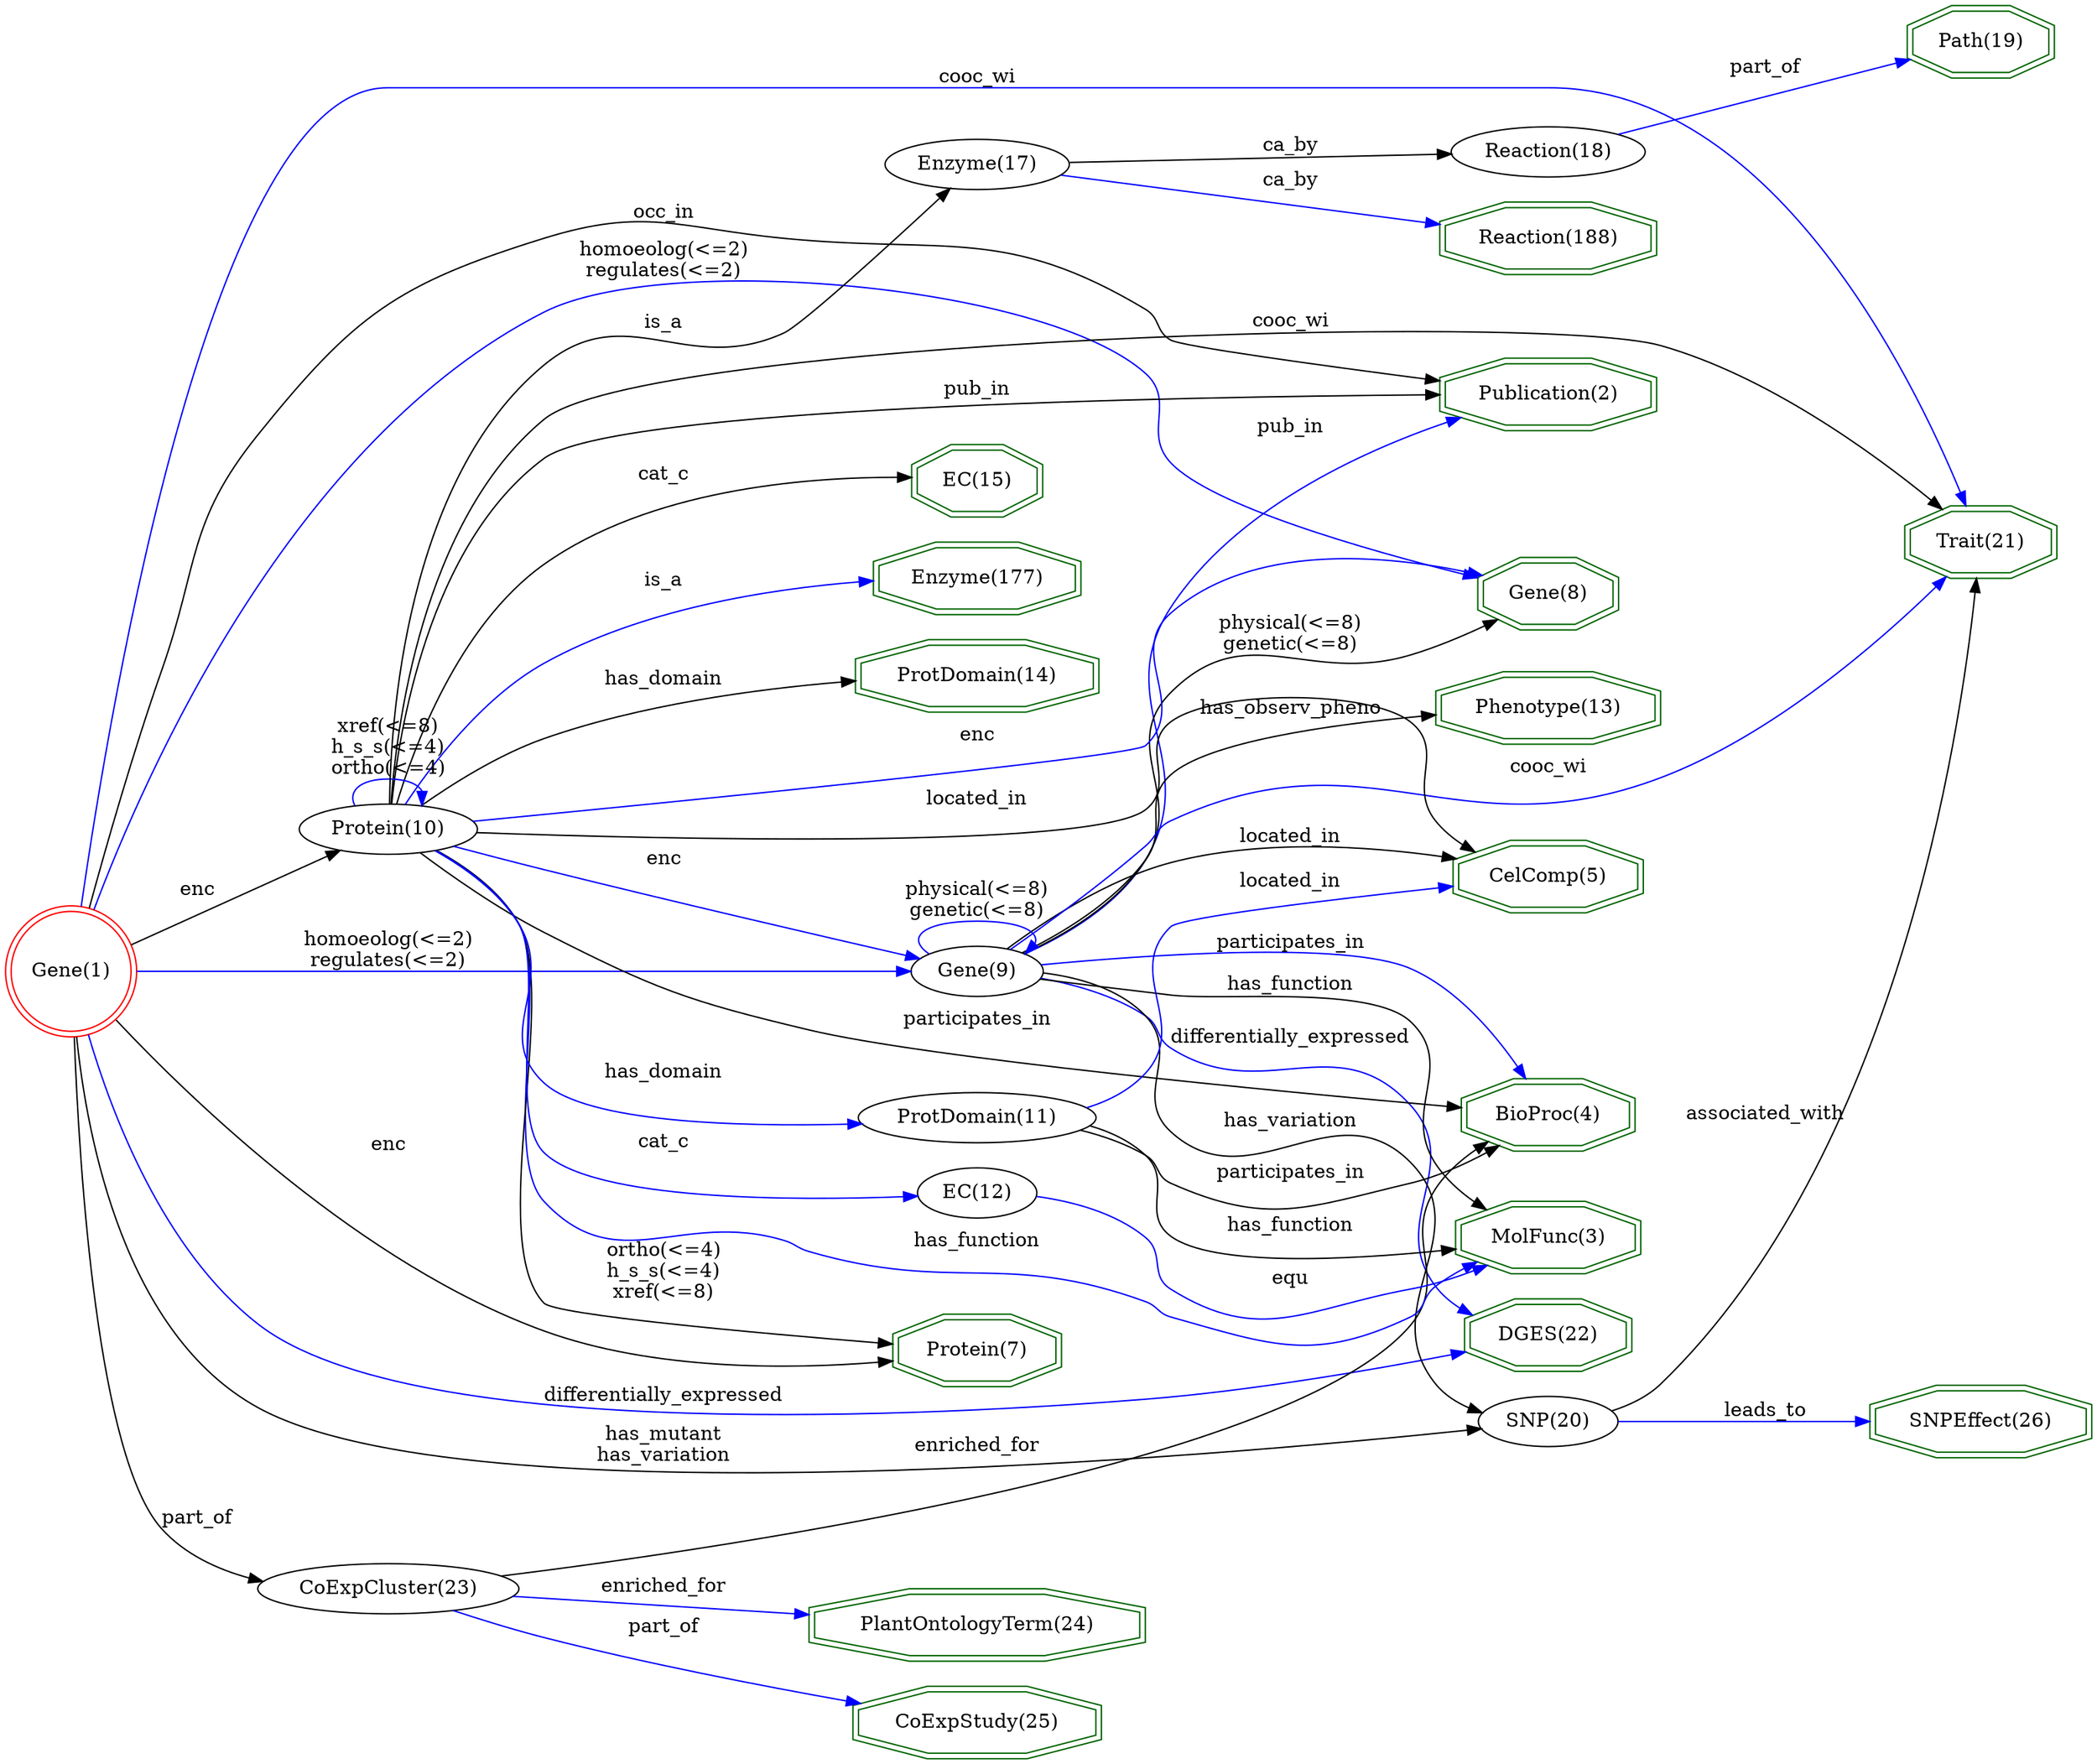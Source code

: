 digraph {
	graph [_draw_="c 9 -#fffffe00 C 7 -#ffffff P 4 0 0 0 1230 1279.45 1230 1279.45 0 ",
		bb="0,0,1279.4,1230",
		rankdir=LR,
		xdotversion=1.7
	];
	node [label="\N"];
	"SNPEffect(26)"	[_draw_="c 7 -#006400 p 8 1275.6 1200.54 1275.6 1215.46 1235.88 1226 1179.7 1226 1139.98 1215.46 1139.98 1200.54 1179.7 1190 1235.88 1190 \
c 7 -#006400 p 8 1279.6 1197.47 1279.6 1218.53 1236.4 1230 1179.18 1230 1135.98 1218.53 1135.98 1197.47 1179.18 1186 1236.4 1186 ",
		_ldraw_="F 14 11 -Times-Roman c 7 -#000000 T 1207.79 1203.8 0 82.95 13 -SNPEffect(26) ",
		color=darkgreen,
		height=0.61111,
		pos="1207.8,1208",
		shape=doubleoctagon,
		width=1.9905];
	"Publication(2)"	[_draw_="c 7 -#006400 p 8 1005.31 917.54 1005.31 932.46 966.71 943 912.12 943 873.52 932.46 873.52 917.54 912.12 907 966.71 907 c 7 -#006400 \
p 8 1009.32 914.49 1009.32 935.51 967.25 947 911.58 947 869.51 935.51 869.51 914.49 911.58 903 967.25 903 ",
		_ldraw_="F 14 11 -Times-Roman c 7 -#000000 T 939.41 920.8 0 80.1 14 -Publication(2) ",
		color=darkgreen,
		height=0.61111,
		pos="939.41,925",
		shape=doubleoctagon,
		width=1.9362];
	"Gene(8)"	[_draw_="c 7 -#006400 p 8 981.53 231.54 981.53 246.46 956.86 257 921.97 257 897.3 246.46 897.3 231.54 921.97 221 956.86 221 c 7 -#006400 \
p 8 985.51 228.9 985.51 249.1 957.67 261 921.16 261 893.32 249.1 893.32 228.9 921.16 217 957.67 217 ",
		_ldraw_="F 14 11 -Times-Roman c 7 -#000000 T 939.41 234.8 0 45.86 7 -Gene(8) ",
		color=darkgreen,
		height=0.61111,
		pos="939.41,239",
		shape=doubleoctagon,
		width=1.286];
	"CelComp(5)"	[_draw_="c 7 -#006400 p 8 998.02 443.54 998.02 458.46 963.69 469 915.14 469 880.81 458.46 880.81 443.54 915.14 433 963.69 433 c 7 -#006400 \
p 8 1002.01 440.59 1002.01 461.41 964.29 473 914.54 473 876.82 461.41 876.82 440.59 914.54 429 964.29 429 ",
		_ldraw_="F 14 11 -Times-Roman c 7 -#000000 T 939.41 446.8 0 69.99 10 -CelComp(5) ",
		color=darkgreen,
		height=0.61111,
		pos="939.41,451",
		shape=doubleoctagon,
		width=1.7443];
	"DGES(22)"	[_draw_="c 7 -#006400 p 8 991.19 1105.54 991.19 1120.46 960.86 1131 917.97 1131 887.64 1120.46 887.64 1105.54 917.97 1095 960.86 1095 c 7 \
-#006400 p 8 995.18 1102.7 995.18 1123.3 961.53 1135 917.3 1135 883.65 1123.3 883.65 1102.7 917.3 1091 961.53 1091 ",
		_ldraw_="F 14 11 -Times-Roman c 7 -#000000 T 939.41 1108.8 0 59.88 8 -DGES(22) ",
		color=darkgreen,
		height=0.61111,
		pos="939.41,1113",
		shape=doubleoctagon,
		width=1.5523];
	"Phenotype(13)"	[_draw_="c 7 -#006400 p 8 1006.52 689.54 1006.52 704.46 967.21 715 911.62 715 872.31 704.46 872.31 689.54 911.62 679 967.21 679 c 7 -#006400 \
p 8 1010.51 686.47 1010.51 707.53 967.74 719 911.09 719 868.32 707.53 868.32 686.47 911.09 675 967.74 675 ",
		_ldraw_="F 14 11 -Times-Roman c 7 -#000000 T 939.41 692.8 0 82.43 13 -Phenotype(13) ",
		color=darkgreen,
		height=0.61111,
		pos="939.41,697",
		shape=doubleoctagon,
		width=1.9805];
	"Trait(21)"	[_draw_="c 7 -#006400 p 8 1253.09 768.54 1253.09 783.46 1226.55 794 1189.03 794 1162.49 783.46 1162.49 768.54 1189.03 758 1226.55 758 c 7 \
-#006400 p 8 1257.1 765.83 1257.1 786.17 1227.32 798 1188.25 798 1158.48 786.17 1158.48 765.83 1188.25 754 1227.32 754 ",
		_ldraw_="F 14 11 -Times-Roman c 7 -#000000 T 1207.79 771.8 0 50.05 9 -Trait(21) ",
		color=darkgreen,
		height=0.61111,
		pos="1207.8,776",
		shape=doubleoctagon,
		width=1.3655];
	"MolFunc(3)"	[_draw_="c 7 -#006400 p 8 996.81 359.54 996.81 374.46 963.19 385 915.64 385 882.02 374.46 882.02 359.54 915.64 349 963.19 349 c 7 -#006400 \
p 8 1000.82 356.61 1000.82 377.39 963.8 389 915.03 389 878.01 377.39 878.01 356.61 915.03 345 963.8 345 ",
		_ldraw_="F 14 11 -Times-Roman c 7 -#000000 T 939.41 362.8 0 67.66 10 -MolFunc(3) ",
		color=darkgreen,
		height=0.61111,
		pos="939.41,367",
		shape=doubleoctagon,
		width=1.7];
	"BioProc(4)"	[_draw_="c 7 -#006400 p 8 992.87 584.54 992.87 599.46 961.56 610 917.27 610 885.96 599.46 885.96 584.54 917.27 574 961.56 574 c 7 -#006400 \
p 8 996.87 581.67 996.87 602.33 962.21 614 916.62 614 881.96 602.33 881.96 581.67 916.62 570 962.21 570 ",
		_ldraw_="F 14 11 -Times-Roman c 7 -#000000 T 939.41 587.8 0 62.21 10 -BioProc(4) ",
		color=darkgreen,
		height=0.61111,
		pos="939.41,592",
		shape=doubleoctagon,
		width=1.5966];
	"Reaction(188)"	[_draw_="c 7 -#006400 p 8 1005.29 14.54 1005.29 29.46 966.7 40 912.13 40 873.54 29.46 873.54 14.54 912.13 4 966.7 4 c 7 -#006400 p 8 1009.3 \
11.49 1009.3 32.51 967.24 44 911.59 44 869.53 32.51 869.53 11.49 911.59 0 967.24 0 ",
		_ldraw_="F 14 11 -Times-Roman c 7 -#000000 T 939.41 17.8 0 80.08 13 -Reaction(188) ",
		color=darkgreen,
		height=0.61111,
		pos="939.41,22",
		shape=doubleoctagon,
		width=1.9359];
	"PlantOntologyTerm(24)"	[_draw_="c 7 -#006400 p 8 692.88 1033.54 692.88 1048.46 632.79 1059 547.81 1059 487.72 1048.46 487.72 1033.54 547.81 1023 632.79 1023 c 7 \
-#006400 p 8 696.87 1030.18 696.87 1051.82 633.14 1063 547.46 1063 483.73 1051.82 483.73 1030.18 547.46 1019 633.14 1019 ",
		_ldraw_="F 14 11 -Times-Roman c 7 -#000000 T 590.3 1036.8 0 134.33 21 -PlantOntologyTerm(24) ",
		color=darkgreen,
		height=0.61111,
		pos="590.3,1041",
		shape=doubleoctagon,
		width=2.9663];
	"Protein(7)"	[_draw_="c 7 -#006400 p 8 639.82 139.54 639.82 154.46 610.81 165 569.79 165 540.78 154.46 540.78 139.54 569.79 129 610.81 129 c 7 -#006400 \
p 8 643.81 136.74 643.81 157.26 611.51 169 569.09 169 536.8 157.26 536.8 136.74 569.09 125 611.51 125 ",
		_ldraw_="F 14 11 -Times-Roman c 7 -#000000 T 590.3 142.8 0 56.77 10 -Protein(7) ",
		color=darkgreen,
		height=0.61111,
		pos="590.3,147",
		shape=doubleoctagon,
		width=1.4931];
	"CoExpStudy(25)"	[_draw_="c 7 -#006400 p 8 665.95 971.54 665.95 986.46 621.63 997 558.97 997 514.66 986.46 514.66 971.54 558.97 961 621.63 961 c 7 -#006400 \
p 8 669.94 968.38 669.94 989.62 622.1 1001 558.5 1001 510.67 989.62 510.67 968.38 558.5 957 622.1 957 ",
		_ldraw_="F 14 11 -Times-Roman c 7 -#000000 T 590.3 974.8 0 94.89 14 -CoExpStudy(25) ",
		color=darkgreen,
		height=0.61111,
		pos="590.3,979",
		shape=doubleoctagon,
		width=2.2172];
	"Path(19)"	[_draw_="c 7 -#006400 p 8 1251.61 72.54 1251.61 87.46 1225.94 98 1189.64 98 1163.97 87.46 1163.97 72.54 1189.64 62 1225.94 62 c 7 -#006400 \
p 8 1255.6 69.86 1255.6 90.14 1226.73 102 1188.85 102 1159.98 90.14 1159.98 69.86 1188.85 58 1226.73 58 ",
		_ldraw_="F 14 11 -Times-Roman c 7 -#000000 T 1207.79 75.8 0 48.21 8 -Path(19) ",
		color=darkgreen,
		height=0.61111,
		pos="1207.8,80",
		shape=doubleoctagon,
		width=1.3307];
	"EC(15)"	[_draw_="c 7 -#006400 p 8 629.53 671.54 629.53 686.46 606.55 697 574.05 697 551.08 686.46 551.08 671.54 574.05 661 606.55 661 c 7 -#006400 \
p 8 633.54 668.98 633.54 689.02 607.43 701 573.17 701 547.06 689.02 547.06 668.98 573.17 657 607.43 657 ",
		_ldraw_="F 14 11 -Times-Roman c 7 -#000000 T 590.3 674.8 0 41.21 6 -EC(15) ",
		color=darkgreen,
		height=0.61111,
		pos="590.3,679",
		shape=doubleoctagon,
		width=1.1977];
	"Enzyme(177)"	[_draw_="c 7 -#006400 p 8 653.37 609.54 653.37 624.46 616.42 635 564.18 635 527.23 624.46 527.23 609.54 564.18 599 616.42 599 c 7 -#006400 \
p 8 657.37 606.53 657.37 627.47 616.98 639 563.62 639 523.23 627.47 523.23 606.53 563.62 595 616.98 595 ",
		_ldraw_="F 14 11 -Times-Roman c 7 -#000000 T 590.3 612.8 0 76.19 11 -Enzyme(177) ",
		color=darkgreen,
		height=0.61111,
		pos="590.3,617",
		shape=doubleoctagon,
		width=1.8621];
	"ProtDomain(14)"	[_draw_="c 7 -#006400 p 8 664.16 547.54 664.16 562.46 620.89 573 559.71 573 516.45 562.46 516.45 547.54 559.71 537 620.89 537 c 7 -#006400 \
p 8 668.16 544.4 668.16 565.6 621.38 577 559.23 577 512.44 565.6 512.44 544.4 559.23 533 621.38 533 ",
		_ldraw_="F 14 11 -Times-Roman c 7 -#000000 T 590.3 550.8 0 91.77 14 -ProtDomain(14) ",
		color=darkgreen,
		height=0.61111,
		pos="590.3,555",
		shape=doubleoctagon,
		width=2.1578];
	"Gene(1)"	[_draw_="c 7 -#ff0000 e 43.08 879 39.15 39.15 c 7 -#ff0000 e 43.08 879 43.15 43.15 ",
		_ldraw_="F 14 11 -Times-Roman c 7 -#000000 T 43.08 874.8 0 45.86 7 -Gene(1) ",
		color=red,
		height=1.1966,
		pos="43.077,879",
		shape=doublecircle,
		width=1.1966];
	"Gene(1)" -> "Publication(2)"	[_draw_="c 7 -#000000 B 13 73.66 909.98 96.2 932 128.98 960.77 162.58 979 293.11 1049.82 336 1054.88 483.52 1072 577.8 1082.94 605.7 1097.64 \
697.09 1072 779.13 1048.98 860.93 989.53 905.06 953.68 ",
		_hdraw_="S 5 -solid c 7 -#000000 C 7 -#000000 P 3 907.35 956.33 912.85 947.27 902.9 950.92 ",
		_ldraw_="F 14 11 -Times-Roman c 7 -#000000 T 398 1071.8 0 37.32 6 -occ_in ",
		color=black,
		label=occ_in,
		lp="398,1076",
		pos="e,912.85,947.27 73.658,909.98 96.196,932 128.98,960.77 162.58,979 293.11,1049.8 336,1054.9 483.52,1072 577.8,1082.9 605.7,1097.6 \
697.09,1072 779.13,1049 860.93,989.53 905.06,953.68"];
	"Gene(1)" -> "Gene(8)"	[_draw_="c 7 -#0000ff B 19 44.91 835.53 48.57 692.74 67.56 241.41 162.58 139 216.69 80.69 252.18 91 330.49 77 389.56 66.44 405.71 72 465.52 \
77 517.52 81.35 659.38 79.92 697.09 116 724.68 142.39 687.58 173.52 715.09 200 738.49 222.53 824.59 232.22 882.78 236.26 ",
		_hdraw_="S 5 -solid c 7 -#0000ff C 7 -#0000ff P 3 882.73 239.77 892.94 236.93 883.19 232.78 ",
		_ldraw_="F 14 11 -Times-Roman c 7 -#000000 T 398 93.8 0 95.11 14 -homoeolog(<=2) F 14 11 -Times-Roman c 7 -#000000 T 398 79.8 0 82.65 14 \
-regulates(<=2) ",
		color=blue,
		label="homoeolog(<=2)\nregulates(<=2)",
		lp="398,91",
		pos="e,892.94,236.93 44.914,835.53 48.567,692.74 67.558,241.41 162.58,139 216.69,80.687 252.18,90.996 330.49,77 389.56,66.441 405.71,\
71.999 465.52,77 517.52,81.348 659.38,79.925 697.09,116 724.68,142.39 687.58,173.52 715.09,200 738.49,222.53 824.59,232.22 882.78,\
236.26"];
	"Gene(1)" -> "DGES(22)"	[_draw_="c 7 -#0000ff B 10 66.57 915.23 77.28 931.57 90.66 950.79 104.15 967 176.98 1054.52 218.86 1064.58 330.49 1087 524.83 1126.04 760.89 \
1121.82 873.1 1116.78 ",
		_hdraw_="S 5 -solid c 7 -#0000ff C 7 -#0000ff P 3 873.41 1120.27 883.24 1116.31 873.09 1113.28 ",
		_ldraw_="F 14 11 -Times-Roman c 7 -#000000 T 398 1108.8 0 135.03 24 -differentially_expressed ",
		color=blue,
		label=differentially_expressed,
		lp="398,1113",
		pos="e,883.24,1116.3 66.573,915.23 77.276,931.57 90.665,950.79 104.15,967 176.98,1054.5 218.86,1064.6 330.49,1087 524.83,1126 760.89,\
1121.8 873.1,1116.8"];
	"Gene(1)" -> "Trait(21)"	[_draw_="c 7 -#0000ff B 10 51.29 921.41 67.9 1003.26 117.01 1175 236.53 1175 236.53 1175 236.53 1175 940.41 1175 1116.63 1175 1183.52 902.48 \
1201.43 807.88 ",
		_hdraw_="S 5 -solid c 7 -#0000ff C 7 -#0000ff P 3 1204.87 808.49 1203.24 798.02 1197.99 807.22 ",
		_ldraw_="F 14 11 -Times-Roman c 7 -#000000 T 590.3 1177.8 0 47.43 7 -cooc_wi ",
		color=blue,
		label=cooc_wi,
		lp="590.3,1182",
		pos="e,1203.2,798.02 51.292,921.41 67.905,1003.3 117.01,1175 236.53,1175 236.53,1175 236.53,1175 940.41,1175 1116.6,1175 1183.5,902.48 \
1201.4,807.88"];
	"Gene(1)" -> "Protein(7)"	[_draw_="c 7 -#000000 B 7 43.76 835.55 45.47 698.6 72.16 276.31 330.49 130 395.59 93.13 485.21 111.28 540.1 128.56 ",
		_hdraw_="S 5 -solid c 7 -#000000 C 7 -#000000 P 3 539.34 132 549.93 131.77 541.51 125.34 ",
		_ldraw_="F 14 11 -Times-Roman c 7 -#000000 T 237.53 308.8 0 19.43 3 -enc ",
		color=black,
		label=enc,
		lp="237.53,313",
		pos="e,549.93,131.77 43.759,835.55 45.469,698.6 72.158,276.31 330.49,130 395.59,93.127 485.21,111.28 540.1,128.56"];
	"Gene(9)"	[_draw_="c 7 -#000000 e 590.3 737 39.15 18 ",
		_ldraw_="F 14 11 -Times-Roman c 7 -#000000 T 590.3 732.8 0 45.86 7 -Gene(9) ",
		height=0.5,
		pos="590.3,737",
		width=1.0855];
	"Gene(1)" -> "Gene(9)"	[_draw_="c 7 -#0000ff B 7 83.49 863.8 106.38 855.28 135.88 844.84 162.58 837 299.89 796.71 465.74 761.65 544.1 745.88 ",
		_hdraw_="S 5 -solid c 7 -#0000ff C 7 -#0000ff P 3 545 749.27 554.11 743.87 543.62 742.41 ",
		_ldraw_="F 14 11 -Times-Roman c 7 -#000000 T 237.53 853.8 0 95.11 14 -homoeolog(<=2) F 14 11 -Times-Roman c 7 -#000000 T 237.53 839.8 0 82.65 \
14 -regulates(<=2) ",
		color=blue,
		label="homoeolog(<=2)\nregulates(<=2)",
		lp="237.53,851",
		pos="e,554.11,743.87 83.491,863.8 106.38,855.28 135.88,844.84 162.58,837 299.89,796.71 465.74,761.65 544.1,745.88"];
	"SNP(20)"	[_draw_="c 7 -#000000 e 939.41 836 41.13 18 ",
		_ldraw_="F 14 11 -Times-Roman c 7 -#000000 T 939.41 831.8 0 49.01 7 -SNP(20) ",
		height=0.5,
		pos="939.41,836",
		width=1.1406];
	"Gene(1)" -> "SNP(20)"	[_draw_="c 7 -#000000 B 7 86.3 879.93 230.26 882.84 701.16 890.16 850.12 865 866.56 862.22 884.12 856.96 899.21 851.67 ",
		_hdraw_="S 5 -solid c 7 -#000000 C 7 -#000000 P 3 900.53 854.92 908.74 848.22 898.15 848.34 ",
		_ldraw_="F 14 11 -Times-Roman c 7 -#000000 T 398 899.8 0 64.54 10 -has_mutant F 14 11 -Times-Roman c 7 -#000000 T 398 885.8 0 75.42 13 -has_\
variation ",
		color=black,
		label="has_mutant\nhas_variation",
		lp="398,897",
		pos="e,908.74,848.22 86.297,879.93 230.26,882.84 701.16,890.16 850.12,865 866.56,862.22 884.12,856.96 899.21,851.67"];
	"CoExpCluster(23)"	[_draw_="c 7 -#000000 e 237.53 952 74.9 18 ",
		_ldraw_="F 14 11 -Times-Roman c 7 -#000000 T 237.53 947.8 0 102.66 16 -CoExpCluster(23) ",
		height=0.5,
		pos="237.53,952",
		width=2.082];
	"Gene(1)" -> "CoExpCluster(23)"	[_draw_="c 7 -#000000 B 4 83.49 893.95 113.39 905.29 154.69 920.95 186.85 933.15 ",
		_hdraw_="S 5 -solid c 7 -#000000 C 7 -#000000 P 3 185.92 936.55 196.51 936.82 188.41 930 ",
		_ldraw_="F 14 11 -Times-Roman c 7 -#000000 T 124.37 917.8 0 40.43 7 -part_of ",
		color=black,
		label=part_of,
		lp="124.37,922",
		pos="e,196.51,936.82 83.488,893.95 113.39,905.29 154.69,920.95 186.85,933.15"];
	"Protein(10)"	[_draw_="c 7 -#000000 e 237.53 451 50.27 18 ",
		_ldraw_="F 14 11 -Times-Roman c 7 -#000000 T 237.53 446.8 0 63.77 11 -Protein(10) ",
		height=0.5,
		pos="237.53,451",
		width=1.3996];
	"Gene(1)" -> "Protein(10)"	[_draw_="c 7 -#000000 B 7 60.64 839.66 72.56 811.54 89.12 772.84 104.15 739 146.99 642.59 199.91 529.06 223.79 478.12 ",
		_hdraw_="S 5 -solid c 7 -#000000 C 7 -#000000 P 3 227.09 479.33 228.16 468.79 220.75 476.36 ",
		_ldraw_="F 14 11 -Times-Roman c 7 -#000000 T 124.37 741.8 0 19.43 3 -enc ",
		color=black,
		label=enc,
		lp="124.37,746",
		pos="e,228.16,468.79 60.643,839.66 72.561,811.54 89.119,772.84 104.15,739 146.99,642.59 199.91,529.06 223.79,478.12"];
	"Gene(9)" -> "Publication(2)"	[_draw_="c 7 -#0000ff B 7 611.6 752.13 643.88 776.13 704.37 820.85 715.09 827 769.77 858.39 836.4 886.42 882.57 904.38 ",
		_hdraw_="S 5 -solid c 7 -#0000ff C 7 -#0000ff P 3 881.52 907.72 892.11 908.05 884.04 901.19 ",
		_ldraw_="F 14 11 -Times-Roman c 7 -#000000 T 782.6 891.8 0 38.89 6 -pub_in ",
		color=blue,
		label=pub_in,
		lp="782.6,896",
		pos="e,892.11,908.05 611.6,752.13 643.88,776.13 704.37,820.85 715.09,827 769.77,858.39 836.4,886.42 882.57,904.38"];
	"Gene(9)" -> "Gene(8)"	[_draw_="c 7 -#000000 B 10 629.56 737.87 652.83 736.18 681.06 729.7 697.09 710 725.23 675.4 687.88 344.34 715.09 309 735.7 282.21 823.85 \
260.68 883.04 248.88 ",
		_hdraw_="S 5 -solid c 7 -#000000 C 7 -#000000 P 3 883.86 252.29 893.01 246.93 882.52 245.42 ",
		_ldraw_="F 14 11 -Times-Roman c 7 -#000000 T 782.6 325.8 0 78.77 13 -physical(<=8) F 14 11 -Times-Roman c 7 -#000000 T 782.6 311.8 0 72.54 \
12 -genetic(<=8) ",
		color=black,
		label="physical(<=8)\ngenetic(<=8)",
		lp="782.6,323",
		pos="e,893.01,246.93 629.56,737.87 652.83,736.18 681.06,729.7 697.09,710 725.23,675.4 687.88,344.34 715.09,309 735.7,282.21 823.85,260.68 \
883.04,248.88"];
	"Gene(9)" -> "CelComp(5)"	[_draw_="c 7 -#000000 B 13 629.54 737.12 652.36 735.08 680.1 728.5 697.09 710 730.01 674.16 685.53 640.66 715.09 602 755.2 549.54 795.99 \
577.83 850.12 540 874 523.31 897.05 499.74 913.61 481.04 ",
		_hdraw_="S 5 -solid c 7 -#000000 C 7 -#000000 P 3 916.37 483.21 920.29 473.37 911.09 478.61 ",
		_ldraw_="F 14 11 -Times-Roman c 7 -#000000 T 782.6 604.8 0 58.31 10 -located_in ",
		color=black,
		label=located_in,
		lp="782.6,609",
		pos="e,920.29,473.37 629.54,737.12 652.36,735.08 680.1,728.5 697.09,710 730.01,674.16 685.53,640.66 715.09,602 755.2,549.54 795.99,577.83 \
850.12,540 874,523.31 897.05,499.74 913.61,481.04"];
	"Gene(9)" -> "DGES(22)"	[_draw_="c 7 -#0000ff B 10 618.4 749.64 642.93 762.54 678.05 784.92 697.09 815 719.37 850.2 694.77 870.63 715.09 907 760.2 987.75 848.29 \
1054.53 899.32 1088.59 ",
		_hdraw_="S 5 -solid c 7 -#0000ff C 7 -#0000ff P 3 897.51 1091.59 907.79 1094.17 901.36 1085.75 ",
		_ldraw_="F 14 11 -Times-Roman c 7 -#000000 T 782.6 1051.8 0 135.03 24 -differentially_expressed ",
		color=blue,
		label=differentially_expressed,
		lp="782.6,1056",
		pos="e,907.79,1094.2 618.4,749.64 642.93,762.54 678.05,784.92 697.09,815 719.37,850.2 694.77,870.63 715.09,907 760.2,987.75 848.29,1054.5 \
899.32,1088.6"];
	"Gene(9)" -> "Phenotype(13)"	[_draw_="c 7 -#000000 B 4 628.45 732.72 682.9 726.44 785.75 714.59 858 706.27 ",
		_hdraw_="S 5 -solid c 7 -#000000 C 7 -#000000 P 3 858.45 709.74 867.99 705.12 857.65 702.78 ",
		_ldraw_="F 14 11 -Times-Roman c 7 -#000000 T 782.6 723.8 0 104.2 16 -has_observ_pheno ",
		color=black,
		label=has_observ_pheno,
		lp="782.6,728",
		pos="e,867.99,705.12 628.45,732.72 682.9,726.44 785.75,714.59 858,706.27"];
	"Gene(9)" -> "Trait(21)"	[_draw_="c 7 -#0000ff B 4 629.34 739.41 733.35 746 1023.03 764.36 1148.08 772.28 ",
		_hdraw_="S 5 -solid c 7 -#0000ff C 7 -#0000ff P 3 1148.03 775.78 1158.23 772.92 1148.47 768.8 ",
		_ldraw_="F 14 11 -Times-Roman c 7 -#000000 T 939.41 765.8 0 47.43 7 -cooc_wi ",
		color=blue,
		label=cooc_wi,
		lp="939.41,770",
		pos="e,1158.2,772.92 629.34,739.41 733.35,746 1023,764.36 1148.1,772.28"];
	"Gene(9)" -> "MolFunc(3)"	[_draw_="c 7 -#000000 B 16 629.59 737.67 652.72 735.87 680.79 729.36 697.09 710 729.96 670.95 682.97 520.67 715.09 481 754.47 432.36 797.59 \
475.04 850.12 441 860.43 434.31 859.16 428.42 868.12 420 878.06 410.66 889.61 401.39 900.45 393.28 ",
		_hdraw_="S 5 -solid c 7 -#000000 C 7 -#000000 P 3 902.57 396.06 908.55 387.32 898.42 390.42 ",
		_ldraw_="F 14 11 -Times-Roman c 7 -#000000 T 782.6 483.8 0 72.32 12 -has_function ",
		color=black,
		label=has_function,
		lp="782.6,488",
		pos="e,908.55,387.32 629.59,737.67 652.72,735.87 680.79,729.36 697.09,710 729.96,670.95 682.97,520.67 715.09,481 754.47,432.36 797.59,\
475.04 850.12,441 860.43,434.31 859.16,428.42 868.12,420 878.06,410.66 889.61,401.39 900.45,393.28"];
	"Gene(9)" -> "BioProc(4)"	[_draw_="c 7 -#0000ff B 10 628.74 733.1 650.03 729.56 676.48 722.81 697.09 710 707.53 703.51 705.2 696.3 715.09 689 766.15 651.3 834.14 624.45 \
881.64 608.7 ",
		_hdraw_="S 5 -solid c 7 -#0000ff C 7 -#0000ff P 3 882.73 612.03 891.15 605.6 880.56 605.37 ",
		_ldraw_="F 14 11 -Times-Roman c 7 -#000000 T 782.6 691.8 0 82.41 15 -participates_in ",
		color=blue,
		label=participates_in,
		lp="782.6,696",
		pos="e,891.15,605.6 628.74,733.1 650.03,729.56 676.48,722.81 697.09,710 707.53,703.51 705.2,696.3 715.09,689 766.15,651.3 834.14,624.45 \
881.64,608.7"];
	"Gene(9)" -> "Gene(9)"	[_draw_="c 7 -#0000ff B 7 561.19 749.17 546.1 760.6 555.8 773 590.3 773 616.98 773 628.83 765.58 625.85 756.93 ",
		_hdraw_="S 5 -solid c 7 -#0000ff C 7 -#0000ff P 3 628.49 754.63 619.41 749.17 623.1 759.1 ",
		_ldraw_="F 14 11 -Times-Roman c 7 -#000000 T 590.3 789.8 0 78.77 13 -physical(<=8) F 14 11 -Times-Roman c 7 -#000000 T 590.3 775.8 0 72.54 \
12 -genetic(<=8) ",
		color=blue,
		label="physical(<=8)\ngenetic(<=8)",
		lp="590.3,787",
		pos="e,619.41,749.17 561.19,749.17 546.1,760.6 555.8,773 590.3,773 616.98,773 628.83,765.58 625.85,756.93"];
	"Gene(9)" -> "SNP(20)"	[_draw_="c 7 -#000000 B 4 623.96 746.31 686.69 764.21 824.08 803.39 894.66 823.52 ",
		_hdraw_="S 5 -solid c 7 -#000000 C 7 -#000000 P 3 894 826.97 904.57 826.35 895.92 820.24 ",
		_ldraw_="F 14 11 -Times-Roman c 7 -#000000 T 782.6 811.8 0 75.42 13 -has_variation ",
		color=black,
		label=has_variation,
		lp="782.6,816",
		pos="e,904.57,826.35 623.96,746.31 686.69,764.21 824.08,803.39 894.66,823.52"];
	"SNP(20)" -> "SNPEffect(26)"	[_draw_="c 7 -#0000ff B 7 962.28 851.14 977.02 862.01 996.32 877.58 1010.71 894 1092.16 986.95 1161.88 1117.43 1191.54 1176.61 ",
		_hdraw_="S 5 -solid c 7 -#0000ff C 7 -#0000ff P 3 1188.53 1178.42 1196.11 1185.81 1194.8 1175.3 ",
		_ldraw_="F 14 11 -Times-Roman c 7 -#000000 T 1073.42 1043.8 0 46.66 8 -leads_to ",
		color=blue,
		label=leads_to,
		lp="1073.4,1048",
		pos="e,1196.1,1185.8 962.28,851.14 977.02,862.01 996.32,877.58 1010.7,894 1092.2,986.95 1161.9,1117.4 1191.5,1176.6"];
	"SNP(20)" -> "Trait(21)"	[_draw_="c 7 -#000000 B 4 976.34 827.91 1020.77 817.9 1096.94 800.74 1149.47 788.91 ",
		_hdraw_="S 5 -solid c 7 -#000000 C 7 -#000000 P 3 1150.34 792.3 1159.32 786.69 1148.8 785.47 ",
		_ldraw_="F 14 11 -Times-Roman c 7 -#000000 T 1073.42 816.8 0 89.42 15 -associated_with ",
		color=black,
		label=associated_with,
		lp="1073.4,821",
		pos="e,1159.3,786.69 976.34,827.91 1020.8,817.9 1096.9,800.74 1149.5,788.91"];
	"ProtDomain(11)"	[_draw_="c 7 -#000000 e 590.3 397 68 18 ",
		_ldraw_="F 14 11 -Times-Roman c 7 -#000000 T 590.3 392.8 0 91.25 14 -ProtDomain(11) ",
		height=0.5,
		pos="590.3,397",
		width=1.8819];
	"ProtDomain(11)" -> "CelComp(5)"	[_draw_="c 7 -#0000ff B 7 657.29 399.86 709.93 403.04 785.33 409.62 850.12 423 861.45 425.34 873.38 428.57 884.68 432.02 ",
		_hdraw_="S 5 -solid c 7 -#0000ff C 7 -#0000ff P 3 883.83 435.42 894.42 435.08 885.93 428.74 ",
		_ldraw_="F 14 11 -Times-Roman c 7 -#000000 T 782.6 425.8 0 58.31 10 -located_in ",
		color=blue,
		label=located_in,
		lp="782.6,430",
		pos="e,894.42,435.08 657.29,399.86 709.93,403.04 785.33,409.62 850.12,423 861.45,425.34 873.38,428.57 884.68,432.02"];
	"ProtDomain(11)" -> "MolFunc(3)"	[_draw_="c 7 -#000000 B 7 654.91 391.3 674.23 389.58 695.53 387.7 715.09 386 766.16 381.56 823.81 376.66 867.74 372.94 ",
		_hdraw_="S 5 -solid c 7 -#000000 C 7 -#000000 P 3 868.08 376.43 877.75 372.1 867.49 369.45 ",
		_ldraw_="F 14 11 -Times-Roman c 7 -#000000 T 782.6 388.8 0 72.32 12 -has_function ",
		color=black,
		label=has_function,
		lp="782.6,393",
		pos="e,877.75,372.1 654.91,391.3 674.23,389.58 695.53,387.7 715.09,386 766.16,381.56 823.81,376.66 867.74,372.94"];
	"ProtDomain(11)" -> "BioProc(4)"	[_draw_="c 7 -#000000 B 13 652.53 404.35 668.88 409.05 685.27 416.67 697.09 429 719.32 452.19 691.45 477.25 715.09 499 759.88 540.22 794.52 \
497.2 850.12 522 872.07 531.79 893.3 548.31 909.43 562.85 ",
		_hdraw_="S 5 -solid c 7 -#000000 C 7 -#000000 P 3 907.21 565.56 916.92 569.78 911.96 560.42 ",
		_ldraw_="F 14 11 -Times-Roman c 7 -#000000 T 782.6 524.8 0 82.41 15 -participates_in ",
		color=black,
		label=participates_in,
		lp="782.6,529",
		pos="e,916.92,569.78 652.53,404.35 668.88,409.05 685.27,416.67 697.09,429 719.32,452.19 691.45,477.25 715.09,499 759.88,540.22 794.52,\
497.2 850.12,522 872.07,531.79 893.3,548.31 909.43,562.85"];
	"CoExpCluster(23)" -> "BioProc(4)"	[_draw_="c 7 -#000000 B 13 253.12 934.24 273.99 909.33 311.91 866.03 330.49 857 382.69 831.61 808.52 843.49 850.12 803 872.12 781.58 854.89 \
693.71 868.12 666 876.47 648.49 890.54 632.42 903.91 619.76 ",
		_hdraw_="S 5 -solid c 7 -#000000 C 7 -#000000 P 3 906.61 622.03 911.65 612.71 901.9 616.86 ",
		_ldraw_="F 14 11 -Times-Roman c 7 -#000000 T 590.3 842.8 0 71.52 12 -enriched_for ",
		color=black,
		label=enriched_for,
		lp="590.3,847",
		pos="e,911.65,612.71 253.12,934.24 273.99,909.33 311.91,866.03 330.49,857 382.69,831.61 808.52,843.49 850.12,803 872.12,781.58 854.89,\
693.71 868.12,666 876.47,648.49 890.54,632.42 903.91,619.76"];
	"CoExpCluster(23)" -> "PlantOntologyTerm(24)"	[_draw_="c 7 -#0000ff B 7 276.6 967.48 293 973.78 312.5 980.79 330.49 986 384.36 1001.59 445.71 1014.82 495.16 1024.4 ",
		_hdraw_="S 5 -solid c 7 -#0000ff C 7 -#0000ff P 3 494.72 1027.88 505.2 1026.32 496.04 1021 ",
		_ldraw_="F 14 11 -Times-Roman c 7 -#000000 T 398 1020.8 0 71.52 12 -enriched_for ",
		color=blue,
		label=enriched_for,
		lp="398,1025",
		pos="e,505.2,1026.3 276.6,967.48 293,973.78 312.5,980.79 330.49,986 384.36,1001.6 445.71,1014.8 495.16,1024.4"];
	"CoExpCluster(23)" -> "CoExpStudy(25)"	[_draw_="c 7 -#0000ff B 4 309.09 957.43 364.22 961.67 441.18 967.6 500.49 972.16 ",
		_hdraw_="S 5 -solid c 7 -#0000ff C 7 -#0000ff P 3 500.36 975.66 510.6 972.94 500.9 968.68 ",
		_ldraw_="F 14 11 -Times-Roman c 7 -#000000 T 398 970.8 0 40.43 7 -part_of ",
		color=blue,
		label=part_of,
		lp="398,975",
		pos="e,510.6,972.94 309.09,957.43 364.22,961.67 441.18,967.6 500.49,972.16"];
	"Protein(10)" -> "Publication(2)"	[_draw_="c 7 -#000000 B 10 240.29 469.28 245.78 518.26 266.26 654.83 330.49 745 379.54 813.86 406.4 823.35 483.52 858 606.69 913.34 765.7 \
924.8 859.41 926.21 ",
		_hdraw_="S 5 -solid c 7 -#000000 C 7 -#000000 P 3 859.63 929.71 869.67 926.32 859.71 922.71 ",
		_ldraw_="F 14 11 -Times-Roman c 7 -#000000 T 590.3 915.8 0 38.89 6 -pub_in ",
		color=black,
		label=pub_in,
		lp="590.3,920",
		pos="e,869.67,926.32 240.29,469.28 245.78,518.26 266.26,654.83 330.49,745 379.54,813.86 406.4,823.35 483.52,858 606.69,913.34 765.7,924.8 \
859.41,926.21"];
	"Protein(10)" -> "Gene(8)"	[_draw_="c 7 -#0000ff B 7 244.09 433.03 255.01 400.9 282.49 333.9 330.49 301 419.41 240.04 750.33 236.8 882.94 238.05 ",
		_hdraw_="S 5 -solid c 7 -#0000ff C 7 -#0000ff P 3 883.23 241.55 893.26 238.16 883.3 234.55 ",
		_ldraw_="F 14 11 -Times-Roman c 7 -#000000 T 590.3 260.8 0 19.43 3 -enc ",
		color=blue,
		label=enc,
		lp="590.3,265",
		pos="e,893.26,238.16 244.09,433.03 255.01,400.9 282.49,333.9 330.49,301 419.41,240.04 750.33,236.8 882.94,238.05"];
	"Protein(10)" -> "CelComp(5)"	[_draw_="c 7 -#000000 B 4 288.03 451 409.75 451 724.1 451 866.46 451 ",
		_hdraw_="S 5 -solid c 7 -#000000 C 7 -#000000 P 3 866.82 454.5 876.82 451 866.82 447.5 ",
		_ldraw_="F 14 11 -Times-Roman c 7 -#000000 T 590.3 453.8 0 58.31 10 -located_in ",
		color=black,
		label=located_in,
		lp="590.3,458",
		pos="e,876.82,451 288.03,451 409.75,451 724.1,451 866.46,451"];
	"Protein(10)" -> "Trait(21)"	[_draw_="c 7 -#000000 B 13 250.9 433.28 267.06 409.43 295.31 365.21 312.49 324 324.35 295.54 307.29 277.31 330.49 257 358.99 232.04 979.86 \
186.01 1010.71 208 1191.45 336.81 1207.2 643.81 1207.37 743.87 ",
		_hdraw_="S 5 -solid c 7 -#000000 C 7 -#000000 P 3 1203.87 743.95 1207.33 753.96 1210.87 743.98 ",
		_ldraw_="F 14 11 -Times-Roman c 7 -#000000 T 782.6 214.8 0 47.43 7 -cooc_wi ",
		color=black,
		label=cooc_wi,
		lp="782.6,219",
		pos="e,1207.3,753.96 250.9,433.28 267.06,409.43 295.31,365.21 312.49,324 324.35,295.54 307.29,277.31 330.49,257 358.99,232.04 979.86,\
186.01 1010.7,208 1191.4,336.81 1207.2,643.81 1207.4,743.87"];
	"Protein(10)" -> "MolFunc(3)"	[_draw_="c 7 -#0000ff B 13 249.7 433.36 265.12 410.39 295.1 370.53 330.49 348 390.39 309.85 413.25 312.33 483.52 302 645.45 278.19 692.65 \
292.37 850.12 337 861.56 340.24 873.7 344.09 885.2 347.94 ",
		_hdraw_="S 5 -solid c 7 -#0000ff C 7 -#0000ff P 3 884.08 351.25 894.68 351.15 886.33 344.62 ",
		_ldraw_="F 14 11 -Times-Roman c 7 -#000000 T 590.3 304.8 0 72.32 12 -has_function ",
		color=blue,
		label=has_function,
		lp="590.3,309",
		pos="e,894.68,351.15 249.7,433.36 265.12,410.39 295.1,370.53 330.49,348 390.39,309.85 413.25,312.33 483.52,302 645.45,278.19 692.65,292.37 \
850.12,337 861.56,340.24 873.7,344.09 885.2,347.94"];
	"Protein(10)" -> "BioProc(4)"	[_draw_="c 7 -#000000 B 16 283.86 458.17 298.71 460.44 315.29 462.91 330.49 465 411.8 476.18 626.84 467.54 697.09 510 709.12 517.27 703.37 \
528.24 715.09 536 766.19 569.84 790.82 548.49 850.12 564 861.43 566.96 873.44 570.49 884.83 574.04 ",
		_hdraw_="S 5 -solid c 7 -#000000 C 7 -#000000 P 3 884.07 577.47 894.66 577.15 886.18 570.8 ",
		_ldraw_="F 14 11 -Times-Roman c 7 -#000000 T 590.3 512.8 0 82.41 15 -participates_in ",
		color=black,
		label=participates_in,
		lp="590.3,517",
		pos="e,894.66,577.15 283.86,458.17 298.71,460.44 315.29,462.91 330.49,465 411.8,476.18 626.84,467.54 697.09,510 709.12,517.27 703.37,\
528.24 715.09,536 766.19,569.84 790.82,548.49 850.12,564 861.43,566.96 873.44,570.49 884.83,574.04"];
	"Protein(10)" -> "Protein(7)"	[_draw_="c 7 -#000000 B 7 238.87 432.75 240.81 384.22 253.29 251.3 330.49 187 334.26 183.86 450.95 166.72 526.34 155.92 ",
		_hdraw_="S 5 -solid c 7 -#000000 C 7 -#000000 P 3 527.29 159.32 536.69 154.44 526.3 152.39 ",
		_ldraw_="F 14 11 -Times-Roman c 7 -#000000 T 398 217.8 0 61.67 10 -ortho(<=4) F 14 11 -Times-Roman c 7 -#000000 T 398 203.8 0 64.01 10 -h_\
s_s(<=4) F 14 11 -Times-Roman c 7 -#000000 T 398 189.8 0 54.65 9 -xref(<=8) ",
		color=black,
		label="ortho(<=4)\nh_s_s(<=4)\nxref(<=8)",
		lp="398,208",
		pos="e,536.69,154.44 238.87,432.75 240.81,384.22 253.29,251.3 330.49,187 334.26,183.86 450.95,166.72 526.34,155.92"];
	"Protein(10)" -> "EC(15)"	[_draw_="c 7 -#000000 B 7 242.53 468.95 251.51 504.89 276.85 585.69 330.49 626 390.72 671.27 480.22 680.26 536.63 680.9 ",
		_hdraw_="S 5 -solid c 7 -#000000 C 7 -#000000 P 3 536.75 684.4 546.76 680.93 536.77 677.4 ",
		_ldraw_="F 14 11 -Times-Roman c 7 -#000000 T 398 677.8 0 29.53 5 -cat_c ",
		color=black,
		label=cat_c,
		lp="398,682",
		pos="e,546.76,680.93 242.53,468.95 251.51,504.89 276.85,585.69 330.49,626 390.72,671.27 480.22,680.26 536.63,680.9"];
	"Protein(10)" -> "Enzyme(177)"	[_draw_="c 7 -#0000ff B 7 247.74 468.73 261.91 494.12 291.55 540.4 330.49 564 385.76 597.5 458.6 610.18 512.93 614.81 ",
		_hdraw_="S 5 -solid c 7 -#0000ff C 7 -#0000ff P 3 512.95 618.32 523.19 615.61 513.49 611.34 ",
		_ldraw_="F 14 11 -Times-Roman c 7 -#000000 T 398 610.8 0 22.55 4 -is_a ",
		color=blue,
		label=is_a,
		lp="398,615",
		pos="e,523.19,615.61 247.74,468.73 261.91,494.12 291.55,540.4 330.49,564 385.76,597.5 458.6,610.18 512.93,614.81"];
	"Protein(10)" -> "ProtDomain(14)"	[_draw_="c 7 -#000000 B 7 257.11 467.79 274.69 482.7 302.5 503.8 330.49 515 385.2 536.9 450.85 546.87 502.34 551.39 ",
		_hdraw_="S 5 -solid c 7 -#000000 C 7 -#000000 P 3 502.19 554.89 512.44 552.22 502.76 547.91 ",
		_ldraw_="F 14 11 -Times-Roman c 7 -#000000 T 398 548.8 0 67.66 10 -has_domain ",
		color=black,
		label=has_domain,
		lp="398,553",
		pos="e,512.44,552.22 257.11,467.79 274.69,482.7 302.5,503.8 330.49,515 385.2,536.9 450.85,546.87 502.34,551.39"];
	"Protein(10)" -> "Gene(9)"	[_draw_="c 7 -#0000ff B 7 239.55 469.02 243.16 514.51 259.31 634.49 330.49 693 361.9 718.82 475.28 730.03 541.09 734.44 ",
		_hdraw_="S 5 -solid c 7 -#0000ff C 7 -#0000ff P 3 541.02 737.95 551.22 735.09 541.47 730.96 ",
		_ldraw_="F 14 11 -Times-Roman c 7 -#000000 T 398 729.8 0 19.43 3 -enc ",
		color=blue,
		label=enc,
		lp="398,734",
		pos="e,551.22,735.09 239.55,469.02 243.16,514.51 259.31,634.49 330.49,693 361.9,718.82 475.28,730.03 541.09,734.44"];
	"Protein(10)" -> "ProtDomain(11)"	[_draw_="c 7 -#0000ff B 7 273.93 438.45 290.85 432.91 311.51 426.81 330.49 423 391.3 410.81 461.35 404.21 513.23 400.72 ",
		_hdraw_="S 5 -solid c 7 -#0000ff C 7 -#0000ff P 3 513.61 404.2 523.36 400.06 513.15 397.22 ",
		_ldraw_="F 14 11 -Times-Roman c 7 -#000000 T 398 425.8 0 67.66 10 -has_domain ",
		color=blue,
		label=has_domain,
		lp="398,430",
		pos="e,523.36,400.06 273.93,438.45 290.85,432.91 311.51,426.81 330.49,423 391.3,410.81 461.35,404.21 513.23,400.72"];
	"Protein(10)" -> "Protein(10)"	[_draw_="c 7 -#0000ff B 7 217.85 467.66 213.47 477.62 220.03 487 237.53 487 248.74 487 255.47 483.15 257.7 477.77 ",
		_hdraw_="S 5 -solid c 7 -#0000ff C 7 -#0000ff P 3 261.19 477.49 257.22 467.66 254.2 477.82 ",
		_ldraw_="F 14 11 -Times-Roman c 7 -#000000 T 237.53 517.8 0 54.65 9 -xref(<=8) F 14 11 -Times-Roman c 7 -#000000 T 237.53 503.8 0 64.01 10 \
-h_s_s(<=4) F 14 11 -Times-Roman c 7 -#000000 T 237.53 489.8 0 61.67 10 -ortho(<=4) ",
		color=blue,
		label="xref(<=8)\nh_s_s(<=4)\northo(<=4)",
		lp="237.53,508",
		pos="e,257.22,467.66 217.85,467.66 213.47,477.62 220.03,487 237.53,487 248.74,487 255.47,483.15 257.7,477.77"];
	"Enzyme(17)"	[_draw_="c 7 -#000000 e 590.3 51 53.63 18 ",
		_ldraw_="F 14 11 -Times-Roman c 7 -#000000 T 590.3 46.8 0 69.19 10 -Enzyme(17) ",
		height=0.5,
		pos="590.3,51",
		width=1.4949];
	"Protein(10)" -> "Enzyme(17)"	[_draw_="c 7 -#000000 B 10 238.53 432.76 239.52 380.71 249.61 229.99 330.49 148 374.72 103.16 406.57 127.18 465.52 105 493.9 94.32 525.2 \
80.65 549.22 69.74 ",
		_hdraw_="S 5 -solid c 7 -#000000 C 7 -#000000 P 3 550.74 72.89 558.38 65.55 547.83 66.52 ",
		_ldraw_="F 14 11 -Times-Roman c 7 -#000000 T 398 150.8 0 22.55 4 -is_a ",
		color=black,
		label=is_a,
		lp="398,155",
		pos="e,558.38,65.549 238.53,432.76 239.52,380.71 249.61,229.99 330.49,148 374.72,103.16 406.57,127.18 465.52,105 493.9,94.323 525.2,80.651 \
549.22,69.736"];
	"EC(12)"	[_draw_="c 7 -#000000 e 590.3 343 36.28 18 ",
		_ldraw_="F 14 11 -Times-Roman c 7 -#000000 T 590.3 338.8 0 41.21 6 -EC(12) ",
		height=0.5,
		pos="590.3,343",
		width=1.0039];
	"Protein(10)" -> "EC(12)"	[_draw_="c 7 -#0000ff B 7 256.75 434.3 274.3 419.2 302.28 397.59 330.49 386 401.38 356.86 490.91 347.45 543.93 344.42 ",
		_hdraw_="S 5 -solid c 7 -#0000ff C 7 -#0000ff P 3 544.23 347.91 554.04 343.9 543.87 340.92 ",
		_ldraw_="F 14 11 -Times-Roman c 7 -#000000 T 398 388.8 0 29.53 5 -cat_c ",
		color=blue,
		label=cat_c,
		lp="398,393",
		pos="e,554.04,343.9 256.75,434.3 274.3,419.2 302.28,397.59 330.49,386 401.38,356.86 490.91,347.45 543.93,344.42"];
	"Enzyme(17)" -> "Reaction(188)"	[_draw_="c 7 -#0000ff B 4 642.89 46.69 700.11 41.91 793.08 34.14 859.46 28.6 ",
		_hdraw_="S 5 -solid c 7 -#0000ff C 7 -#0000ff P 3 859.79 32.08 869.46 27.76 859.21 25.11 ",
		_ldraw_="F 14 11 -Times-Roman c 7 -#000000 T 782.6 42.8 0 33.43 5 -ca_by ",
		color=blue,
		label=ca_by,
		lp="782.6,47",
		pos="e,869.46,27.761 642.89,46.69 700.11,41.91 793.08,34.142 859.46,28.596"];
	"Reaction(18)"	[_draw_="c 7 -#000000 e 939.41 80 56.04 18 ",
		_ldraw_="F 14 11 -Times-Roman c 7 -#000000 T 939.41 75.8 0 73.08 12 -Reaction(18) ",
		height=0.5,
		pos="939.41,80",
		width=1.5631];
	"Enzyme(17)" -> "Reaction(18)"	[_draw_="c 7 -#000000 B 4 642.89 55.31 704.56 60.46 807.77 69.09 874.45 74.66 ",
		_hdraw_="S 5 -solid c 7 -#000000 C 7 -#000000 P 3 874.57 78.18 884.83 75.52 875.15 71.2 ",
		_ldraw_="F 14 11 -Times-Roman c 7 -#000000 T 782.6 75.8 0 33.43 5 -ca_by ",
		color=black,
		label=ca_by,
		lp="782.6,80",
		pos="e,884.83,75.523 642.89,55.31 704.56,60.462 807.77,69.085 874.45,74.656"];
	"EC(12)" -> "MolFunc(3)"	[_draw_="c 7 -#0000ff B 7 626.6 341.84 676.54 340.64 770.62 340.05 850.12 349 858.08 349.9 866.38 351.15 874.58 352.59 ",
		_hdraw_="S 5 -solid c 7 -#0000ff C 7 -#0000ff P 3 874.02 356.05 884.49 354.42 875.29 349.16 ",
		_ldraw_="F 14 11 -Times-Roman c 7 -#000000 T 782.6 351.8 0 20.21 3 -equ ",
		color=blue,
		label=equ,
		lp="782.6,356",
		pos="e,884.49,354.42 626.6,341.84 676.54,340.64 770.62,340.05 850.12,349 858.08,349.9 866.38,351.15 874.58,352.59"];
	"Reaction(18)" -> "Path(19)"	[_draw_="c 7 -#0000ff B 4 995.93 80 1040.91 80 1104.07 80 1149.51 80 ",
		_hdraw_="S 5 -solid c 7 -#0000ff C 7 -#0000ff P 3 1149.8 83.5 1159.8 80 1149.8 76.5 ",
		_ldraw_="F 14 11 -Times-Roman c 7 -#000000 T 1073.42 82.8 0 40.43 7 -part_of ",
		color=blue,
		label=part_of,
		lp="1073.4,87",
		pos="e,1159.8,80 995.93,80 1040.9,80 1104.1,80 1149.5,80"];
}
